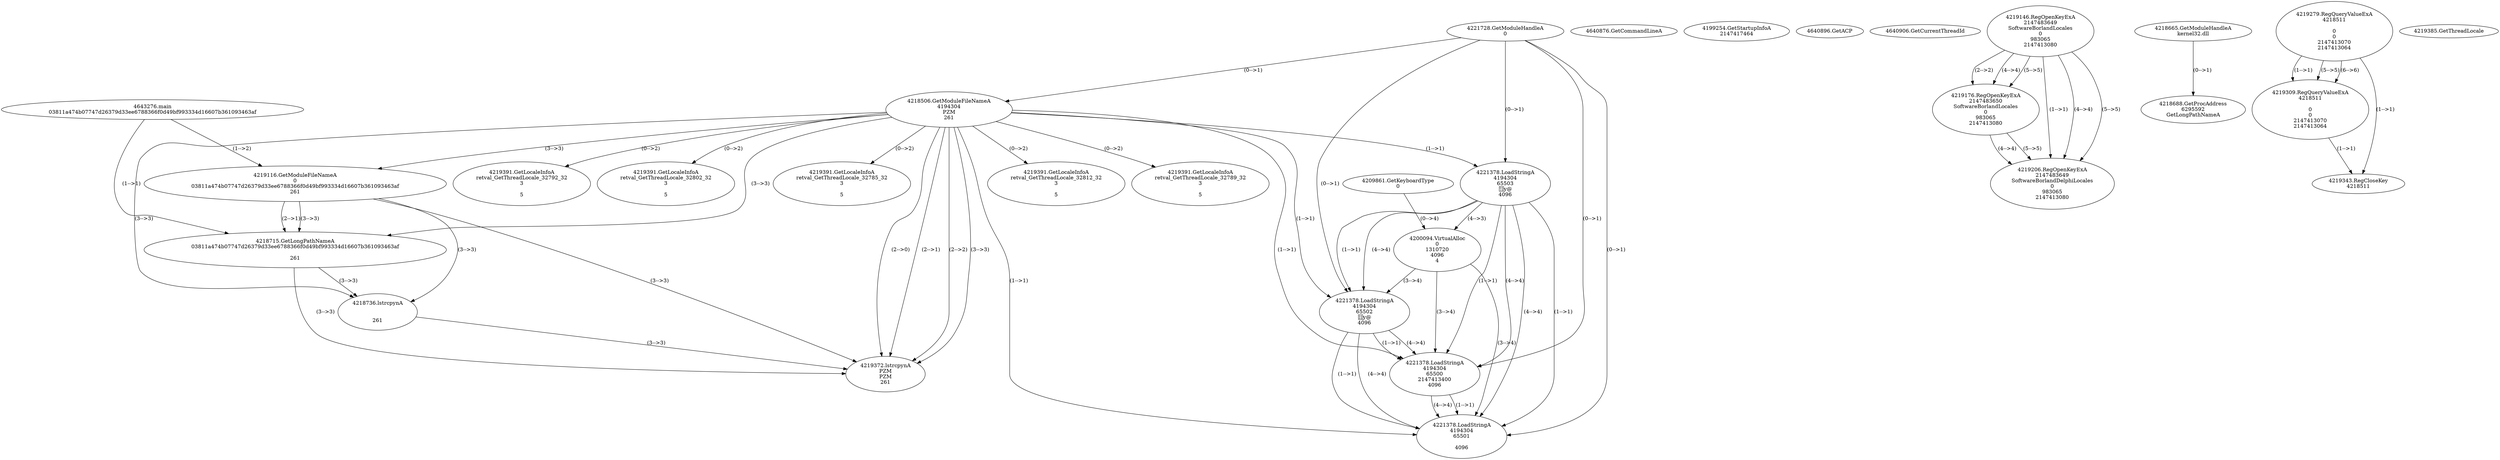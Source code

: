 // Global SCDG with merge call
digraph {
	0 [label="4643276.main
03811a474b07747d26379d33ee6788366f0d49bf993334d16607b361093463af"]
	1 [label="4221728.GetModuleHandleA
0"]
	2 [label="4209861.GetKeyboardType
0"]
	3 [label="4640876.GetCommandLineA
"]
	4 [label="4199254.GetStartupInfoA
2147417464"]
	5 [label="4640896.GetACP
"]
	6 [label="4640906.GetCurrentThreadId
"]
	7 [label="4218506.GetModuleFileNameA
4194304
PZM
261"]
	1 -> 7 [label="(0-->1)"]
	8 [label="4219116.GetModuleFileNameA
0
03811a474b07747d26379d33ee6788366f0d49bf993334d16607b361093463af
261"]
	0 -> 8 [label="(1-->2)"]
	7 -> 8 [label="(3-->3)"]
	9 [label="4219146.RegOpenKeyExA
2147483649
Software\Borland\Locales
0
983065
2147413080"]
	10 [label="4219176.RegOpenKeyExA
2147483650
Software\Borland\Locales
0
983065
2147413080"]
	9 -> 10 [label="(2-->2)"]
	9 -> 10 [label="(4-->4)"]
	9 -> 10 [label="(5-->5)"]
	11 [label="4219206.RegOpenKeyExA
2147483649
Software\Borland\Delphi\Locales
0
983065
2147413080"]
	9 -> 11 [label="(1-->1)"]
	9 -> 11 [label="(4-->4)"]
	10 -> 11 [label="(4-->4)"]
	9 -> 11 [label="(5-->5)"]
	10 -> 11 [label="(5-->5)"]
	12 [label="4218665.GetModuleHandleA
kernel32.dll"]
	13 [label="4218688.GetProcAddress
6295592
GetLongPathNameA"]
	12 -> 13 [label="(0-->1)"]
	14 [label="4218715.GetLongPathNameA
03811a474b07747d26379d33ee6788366f0d49bf993334d16607b361093463af

261"]
	0 -> 14 [label="(1-->1)"]
	8 -> 14 [label="(2-->1)"]
	7 -> 14 [label="(3-->3)"]
	8 -> 14 [label="(3-->3)"]
	15 [label="4218736.lstrcpynA


261"]
	7 -> 15 [label="(3-->3)"]
	8 -> 15 [label="(3-->3)"]
	14 -> 15 [label="(3-->3)"]
	16 [label="4219279.RegQueryValueExA
4218511

0
0
2147413070
2147413064"]
	17 [label="4219309.RegQueryValueExA
4218511

0
0
2147413070
2147413064"]
	16 -> 17 [label="(1-->1)"]
	16 -> 17 [label="(5-->5)"]
	16 -> 17 [label="(6-->6)"]
	18 [label="4219343.RegCloseKey
4218511"]
	16 -> 18 [label="(1-->1)"]
	17 -> 18 [label="(1-->1)"]
	19 [label="4219372.lstrcpynA
PZM
PZM
261"]
	7 -> 19 [label="(2-->1)"]
	7 -> 19 [label="(2-->2)"]
	7 -> 19 [label="(3-->3)"]
	8 -> 19 [label="(3-->3)"]
	14 -> 19 [label="(3-->3)"]
	15 -> 19 [label="(3-->3)"]
	7 -> 19 [label="(2-->0)"]
	20 [label="4219385.GetThreadLocale
"]
	21 [label="4219391.GetLocaleInfoA
retval_GetThreadLocale_32812_32
3

5"]
	7 -> 21 [label="(0-->2)"]
	22 [label="4221378.LoadStringA
4194304
65503
y@
4096"]
	1 -> 22 [label="(0-->1)"]
	7 -> 22 [label="(1-->1)"]
	23 [label="4219391.GetLocaleInfoA
retval_GetThreadLocale_32789_32
3

5"]
	7 -> 23 [label="(0-->2)"]
	24 [label="4200094.VirtualAlloc
0
1310720
4096
4"]
	22 -> 24 [label="(4-->3)"]
	2 -> 24 [label="(0-->4)"]
	25 [label="4221378.LoadStringA
4194304
65502
y@
4096"]
	1 -> 25 [label="(0-->1)"]
	7 -> 25 [label="(1-->1)"]
	22 -> 25 [label="(1-->1)"]
	22 -> 25 [label="(4-->4)"]
	24 -> 25 [label="(3-->4)"]
	26 [label="4221378.LoadStringA
4194304
65500
2147413400
4096"]
	1 -> 26 [label="(0-->1)"]
	7 -> 26 [label="(1-->1)"]
	22 -> 26 [label="(1-->1)"]
	25 -> 26 [label="(1-->1)"]
	22 -> 26 [label="(4-->4)"]
	24 -> 26 [label="(3-->4)"]
	25 -> 26 [label="(4-->4)"]
	27 [label="4221378.LoadStringA
4194304
65501

4096"]
	1 -> 27 [label="(0-->1)"]
	7 -> 27 [label="(1-->1)"]
	22 -> 27 [label="(1-->1)"]
	25 -> 27 [label="(1-->1)"]
	26 -> 27 [label="(1-->1)"]
	22 -> 27 [label="(4-->4)"]
	24 -> 27 [label="(3-->4)"]
	25 -> 27 [label="(4-->4)"]
	26 -> 27 [label="(4-->4)"]
	28 [label="4219391.GetLocaleInfoA
retval_GetThreadLocale_32792_32
3

5"]
	7 -> 28 [label="(0-->2)"]
	29 [label="4219391.GetLocaleInfoA
retval_GetThreadLocale_32802_32
3

5"]
	7 -> 29 [label="(0-->2)"]
	30 [label="4219391.GetLocaleInfoA
retval_GetThreadLocale_32785_32
3

5"]
	7 -> 30 [label="(0-->2)"]
}

